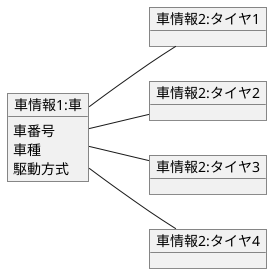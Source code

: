 @startuml オブジェクト
left to right direction
object "車情報1:車" as  a{
 車番号
 車種
 駆動方式
}
object "車情報2:タイヤ1" as b {
}
object "車情報2:タイヤ2" as c {
}
object "車情報2:タイヤ3" as d {
}
object "車情報2:タイヤ4" as e {
}
a -- b
a -- c
a -- d
a -- e
@enduml
